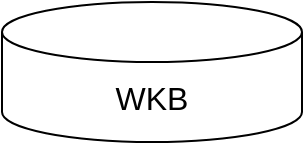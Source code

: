 <mxfile version="28.0.7">
  <diagram name="Page-1" id="LkmD76cvLM23LvANVUsf">
    <mxGraphModel dx="1018" dy="696" grid="1" gridSize="10" guides="1" tooltips="1" connect="1" arrows="1" fold="1" page="1" pageScale="1" pageWidth="850" pageHeight="1100" math="0" shadow="0">
      <root>
        <mxCell id="0" />
        <mxCell id="1" parent="0" />
        <mxCell id="MDSsundZujCJ8XekD3Zi-1" value="WKB" style="shape=cylinder3;whiteSpace=wrap;html=1;boundedLbl=1;backgroundOutline=1;size=15;fontSize=16;" vertex="1" parent="1">
          <mxGeometry x="240" y="410" width="150" height="70" as="geometry" />
        </mxCell>
      </root>
    </mxGraphModel>
  </diagram>
</mxfile>
